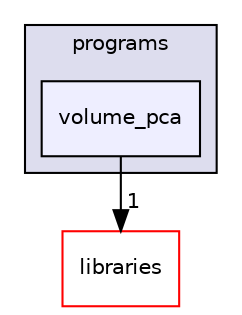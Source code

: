 digraph "xmipp/applications/programs/volume_pca" {
  compound=true
  node [ fontsize="10", fontname="Helvetica"];
  edge [ labelfontsize="10", labelfontname="Helvetica"];
  subgraph clusterdir_592b16dc4070b933e5655da2b0d20bbb {
    graph [ bgcolor="#ddddee", pencolor="black", label="programs" fontname="Helvetica", fontsize="10", URL="dir_592b16dc4070b933e5655da2b0d20bbb.html"]
  dir_1c3b42f0a2438aaf4299fa67f3af241b [shape=box, label="volume_pca", style="filled", fillcolor="#eeeeff", pencolor="black", URL="dir_1c3b42f0a2438aaf4299fa67f3af241b.html"];
  }
  dir_29dba3f3840f20df3b04d1972e99046b [shape=box label="libraries" fillcolor="white" style="filled" color="red" URL="dir_29dba3f3840f20df3b04d1972e99046b.html"];
  dir_1c3b42f0a2438aaf4299fa67f3af241b->dir_29dba3f3840f20df3b04d1972e99046b [headlabel="1", labeldistance=1.5 headhref="dir_000270_000027.html"];
}
